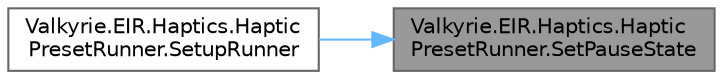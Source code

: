 digraph "Valkyrie.EIR.Haptics.HapticPresetRunner.SetPauseState"
{
 // LATEX_PDF_SIZE
  bgcolor="transparent";
  edge [fontname=Helvetica,fontsize=10,labelfontname=Helvetica,labelfontsize=10];
  node [fontname=Helvetica,fontsize=10,shape=box,height=0.2,width=0.4];
  rankdir="RL";
  Node1 [id="Node000001",label="Valkyrie.EIR.Haptics.Haptic\lPresetRunner.SetPauseState",height=0.2,width=0.4,color="gray40", fillcolor="grey60", style="filled", fontcolor="black",tooltip="Pauses or unpauses the preset runner."];
  Node1 -> Node2 [id="edge1_Node000001_Node000002",dir="back",color="steelblue1",style="solid",tooltip=" "];
  Node2 [id="Node000002",label="Valkyrie.EIR.Haptics.Haptic\lPresetRunner.SetupRunner",height=0.2,width=0.4,color="grey40", fillcolor="white", style="filled",URL="$df/d95/class_valkyrie_1_1_e_i_r_1_1_haptics_1_1_haptic_preset_runner.html#af890a18e417e0456340193e407f67875",tooltip="Initialise and start the haptic preset."];
}

